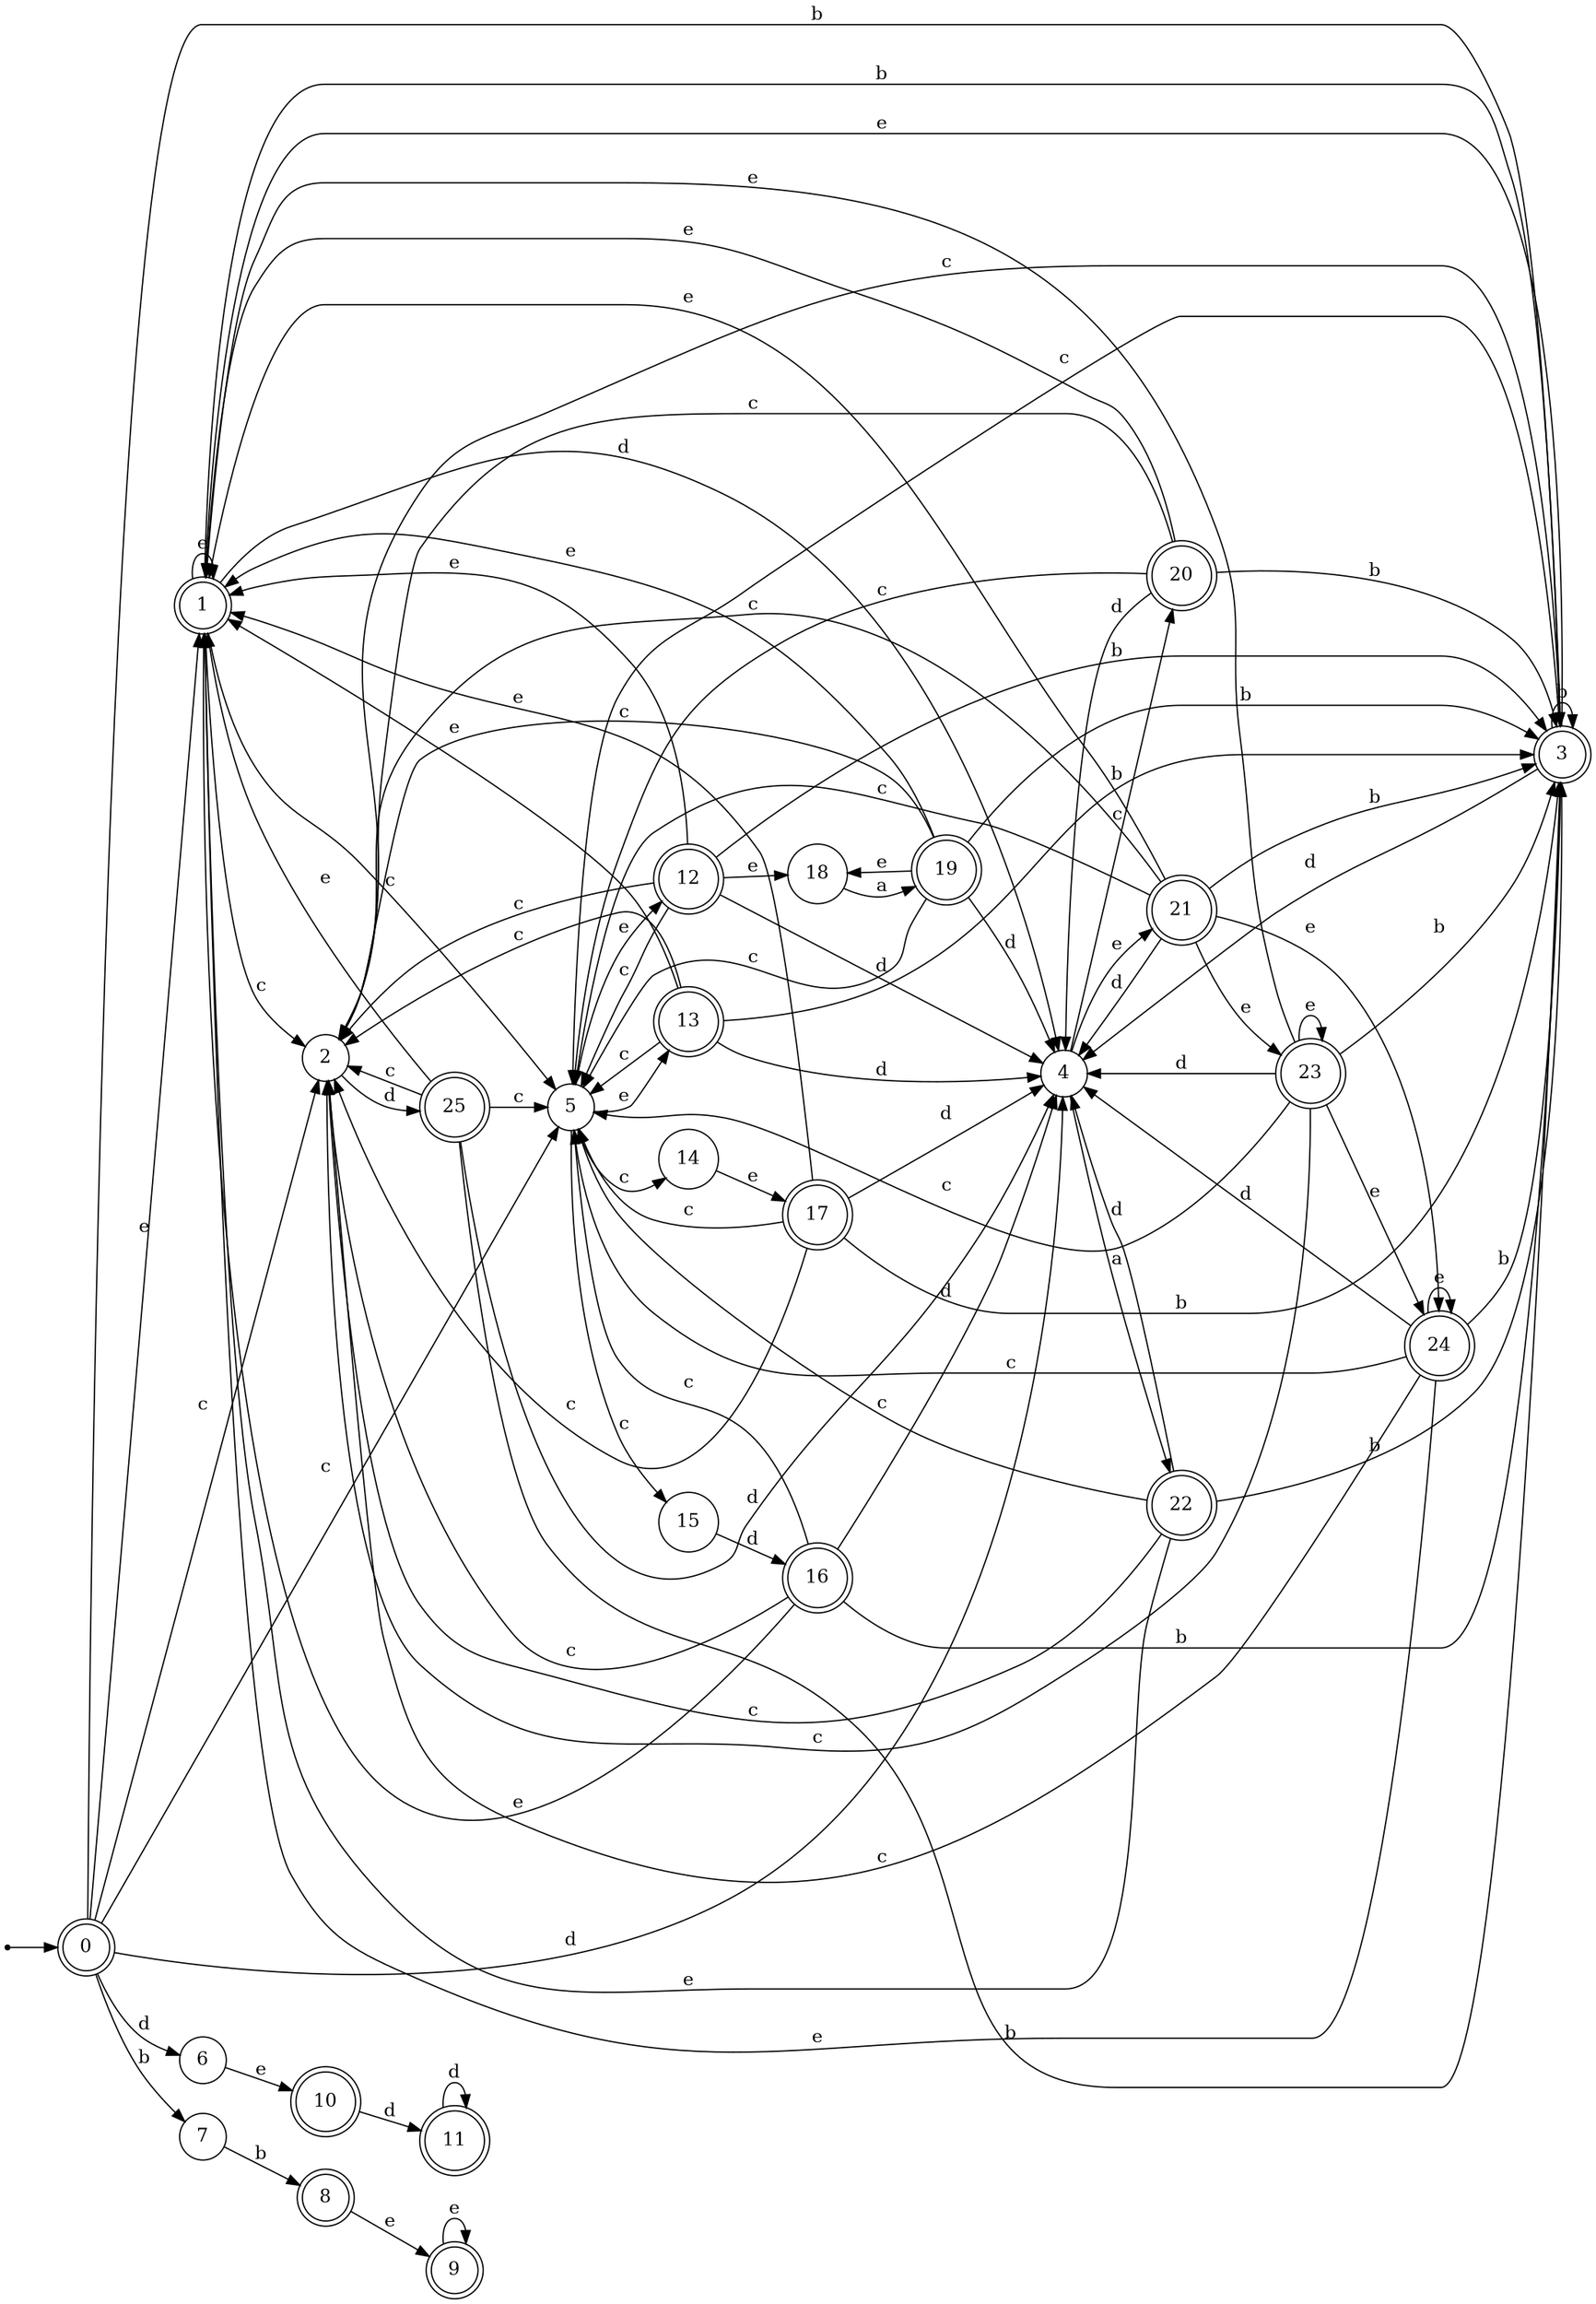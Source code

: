 digraph finite_state_machine {
rankdir=LR;
size="20,20";
node [shape = point]; "dummy0"
node [shape = doublecircle]; "0";"dummy0" -> "0";
node [shape = doublecircle]; "1";node [shape = circle]; "2";
node [shape = doublecircle]; "3";node [shape = circle]; "4";
node [shape = circle]; "5";
node [shape = circle]; "6";
node [shape = circle]; "7";
node [shape = doublecircle]; "8";node [shape = doublecircle]; "9";node [shape = doublecircle]; "10";node [shape = doublecircle]; "11";node [shape = doublecircle]; "12";node [shape = doublecircle]; "13";node [shape = circle]; "14";
node [shape = circle]; "15";
node [shape = doublecircle]; "16";node [shape = doublecircle]; "17";node [shape = circle]; "18";
node [shape = doublecircle]; "19";node [shape = doublecircle]; "20";node [shape = doublecircle]; "21";node [shape = doublecircle]; "22";node [shape = doublecircle]; "23";node [shape = doublecircle]; "24";node [shape = doublecircle]; "25";"0" -> "1" [label = "e"];
 "0" -> "2" [label = "c"];
 "0" -> "5" [label = "c"];
 "0" -> "3" [label = "b"];
 "0" -> "7" [label = "b"];
 "0" -> "4" [label = "d"];
 "0" -> "6" [label = "d"];
 "7" -> "8" [label = "b"];
 "8" -> "9" [label = "e"];
 "9" -> "9" [label = "e"];
 "6" -> "10" [label = "e"];
 "10" -> "11" [label = "d"];
 "11" -> "11" [label = "d"];
 "5" -> "12" [label = "e"];
 "5" -> "13" [label = "e"];
 "5" -> "14" [label = "c"];
 "5" -> "15" [label = "c"];
 "15" -> "16" [label = "d"];
 "16" -> "2" [label = "c"];
 "16" -> "5" [label = "c"];
 "16" -> "1" [label = "e"];
 "16" -> "3" [label = "b"];
 "16" -> "4" [label = "d"];
 "14" -> "17" [label = "e"];
 "17" -> "2" [label = "c"];
 "17" -> "5" [label = "c"];
 "17" -> "1" [label = "e"];
 "17" -> "3" [label = "b"];
 "17" -> "4" [label = "d"];
 "13" -> "2" [label = "c"];
 "13" -> "5" [label = "c"];
 "13" -> "1" [label = "e"];
 "13" -> "3" [label = "b"];
 "13" -> "4" [label = "d"];
 "12" -> "1" [label = "e"];
 "12" -> "18" [label = "e"];
 "12" -> "2" [label = "c"];
 "12" -> "5" [label = "c"];
 "12" -> "3" [label = "b"];
 "12" -> "4" [label = "d"];
 "18" -> "19" [label = "a"];
 "19" -> "1" [label = "e"];
 "19" -> "18" [label = "e"];
 "19" -> "2" [label = "c"];
 "19" -> "5" [label = "c"];
 "19" -> "3" [label = "b"];
 "19" -> "4" [label = "d"];
 "4" -> "20" [label = "c"];
 "4" -> "21" [label = "e"];
 "4" -> "22" [label = "a"];
 "22" -> "4" [label = "d"];
 "22" -> "1" [label = "e"];
 "22" -> "2" [label = "c"];
 "22" -> "5" [label = "c"];
 "22" -> "3" [label = "b"];
 "21" -> "24" [label = "e"];
 "21" -> "1" [label = "e"];
 "21" -> "23" [label = "e"];
 "21" -> "4" [label = "d"];
 "21" -> "2" [label = "c"];
 "21" -> "5" [label = "c"];
 "21" -> "3" [label = "b"];
 "24" -> "24" [label = "e"];
 "24" -> "1" [label = "e"];
 "24" -> "4" [label = "d"];
 "24" -> "2" [label = "c"];
 "24" -> "5" [label = "c"];
 "24" -> "3" [label = "b"];
 "23" -> "24" [label = "e"];
 "23" -> "1" [label = "e"];
 "23" -> "23" [label = "e"];
 "23" -> "4" [label = "d"];
 "23" -> "2" [label = "c"];
 "23" -> "5" [label = "c"];
 "23" -> "3" [label = "b"];
 "20" -> "4" [label = "d"];
 "20" -> "1" [label = "e"];
 "20" -> "2" [label = "c"];
 "20" -> "5" [label = "c"];
 "20" -> "3" [label = "b"];
 "3" -> "3" [label = "b"];
 "3" -> "1" [label = "e"];
 "3" -> "2" [label = "c"];
 "3" -> "5" [label = "c"];
 "3" -> "4" [label = "d"];
 "2" -> "25" [label = "d"];
 "25" -> "2" [label = "c"];
 "25" -> "5" [label = "c"];
 "25" -> "1" [label = "e"];
 "25" -> "3" [label = "b"];
 "25" -> "4" [label = "d"];
 "1" -> "1" [label = "e"];
 "1" -> "2" [label = "c"];
 "1" -> "5" [label = "c"];
 "1" -> "3" [label = "b"];
 "1" -> "4" [label = "d"];
 }
